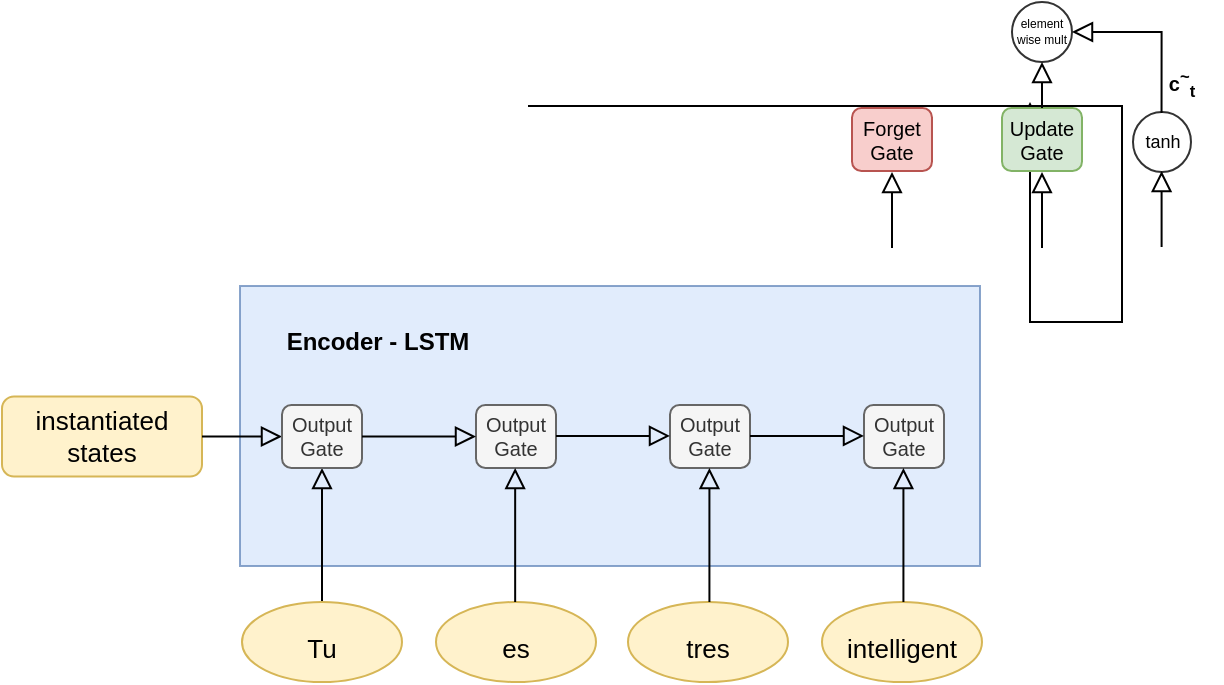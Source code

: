 <mxfile version="14.3.0" type="github">
  <diagram id="3f_s-jwOlLiw3ekH4LFg" name="Page-1">
    <mxGraphModel dx="652" dy="391" grid="1" gridSize="10" guides="1" tooltips="1" connect="1" arrows="1" fold="1" page="1" pageScale="1" pageWidth="1200" pageHeight="1600" math="0" shadow="0">
      <root>
        <mxCell id="0" />
        <mxCell id="1" parent="0" />
        <mxCell id="AeqN3ozY2u7MsNfRUxQ7-1" value="" style="rounded=0;whiteSpace=wrap;html=1;fillColor=#dae8fc;strokeColor=#6c8ebf;opacity=80;" vertex="1" parent="1">
          <mxGeometry x="199" y="322" width="370" height="140" as="geometry" />
        </mxCell>
        <mxCell id="AeqN3ozY2u7MsNfRUxQ7-3" value="" style="rounded=0;html=1;jettySize=auto;orthogonalLoop=1;fontSize=11;endArrow=block;endFill=0;endSize=8;strokeWidth=1;shadow=0;labelBackgroundColor=none;edgeStyle=orthogonalEdgeStyle;exitX=0.5;exitY=0;exitDx=0;exitDy=0;entryX=0.5;entryY=1;entryDx=0;entryDy=0;" edge="1" parent="1" source="AeqN3ozY2u7MsNfRUxQ7-5" target="AeqN3ozY2u7MsNfRUxQ7-34">
          <mxGeometry x="0.333" y="20" relative="1" as="geometry">
            <mxPoint as="offset" />
            <mxPoint x="240" y="409.03" as="sourcePoint" />
            <mxPoint x="240.0" y="416.5" as="targetPoint" />
            <Array as="points" />
          </mxGeometry>
        </mxCell>
        <mxCell id="AeqN3ozY2u7MsNfRUxQ7-5" value="&lt;font style=&quot;line-height: 0%&quot;&gt;&lt;sub&gt;&lt;span style=&quot;font-size: 13px&quot;&gt;Tu&lt;/span&gt;&lt;br&gt;&lt;/sub&gt;&lt;/font&gt;" style="ellipse;whiteSpace=wrap;html=1;fillColor=#fff2cc;strokeColor=#d6b656;" vertex="1" parent="1">
          <mxGeometry x="200" y="480" width="80" height="40" as="geometry" />
        </mxCell>
        <mxCell id="AeqN3ozY2u7MsNfRUxQ7-6" value="" style="rounded=0;html=1;jettySize=auto;orthogonalLoop=1;fontSize=11;endArrow=block;endFill=0;endSize=8;strokeWidth=1;shadow=0;labelBackgroundColor=none;edgeStyle=orthogonalEdgeStyle;exitX=0.5;exitY=0;exitDx=0;exitDy=0;entryX=0.5;entryY=1;entryDx=0;entryDy=0;" edge="1" parent="1" source="AeqN3ozY2u7MsNfRUxQ7-38">
          <mxGeometry x="0.333" y="20" relative="1" as="geometry">
            <mxPoint as="offset" />
            <mxPoint x="343.0" y="232" as="sourcePoint" />
            <mxPoint x="594" y="230" as="targetPoint" />
            <Array as="points">
              <mxPoint x="640" y="340" />
              <mxPoint x="594" y="340" />
            </Array>
          </mxGeometry>
        </mxCell>
        <mxCell id="AeqN3ozY2u7MsNfRUxQ7-8" value="&lt;span style=&quot;font-size: 13px&quot;&gt;instantiated&lt;br&gt;states&lt;br&gt;&lt;/span&gt;" style="rounded=1;whiteSpace=wrap;html=1;fontSize=12;glass=0;strokeWidth=1;shadow=0;fillColor=#fff2cc;strokeColor=#d6b656;" vertex="1" parent="1">
          <mxGeometry x="80" y="377.25" width="100" height="40" as="geometry" />
        </mxCell>
        <mxCell id="AeqN3ozY2u7MsNfRUxQ7-10" value="Encoder - LSTM" style="text;html=1;strokeColor=none;fillColor=none;align=center;verticalAlign=middle;whiteSpace=wrap;rounded=0;opacity=80;fontStyle=1" vertex="1" parent="1">
          <mxGeometry x="208" y="340" width="120" height="20" as="geometry" />
        </mxCell>
        <mxCell id="AeqN3ozY2u7MsNfRUxQ7-13" value="" style="edgeStyle=orthogonalEdgeStyle;rounded=0;html=1;jettySize=auto;orthogonalLoop=1;fontSize=11;endArrow=block;endFill=0;endSize=8;strokeWidth=1;shadow=0;labelBackgroundColor=none;entryX=0;entryY=0.5;entryDx=0;entryDy=0;exitX=1;exitY=0.5;exitDx=0;exitDy=0;" edge="1" parent="1" source="AeqN3ozY2u7MsNfRUxQ7-8" target="AeqN3ozY2u7MsNfRUxQ7-34">
          <mxGeometry y="10" relative="1" as="geometry">
            <mxPoint as="offset" />
            <mxPoint x="255.0" y="401.5" as="sourcePoint" />
            <mxPoint x="845" y="303" as="targetPoint" />
            <Array as="points" />
          </mxGeometry>
        </mxCell>
        <mxCell id="AeqN3ozY2u7MsNfRUxQ7-14" value="" style="rounded=0;html=1;jettySize=auto;orthogonalLoop=1;fontSize=11;endArrow=block;endFill=0;endSize=8;strokeWidth=1;shadow=0;labelBackgroundColor=none;edgeStyle=orthogonalEdgeStyle;exitX=0.5;exitY=0;exitDx=0;exitDy=0;" edge="1" parent="1">
          <mxGeometry x="0.333" y="20" relative="1" as="geometry">
            <mxPoint as="offset" />
            <mxPoint x="525" y="303" as="sourcePoint" />
            <mxPoint x="525" y="265" as="targetPoint" />
            <Array as="points">
              <mxPoint x="525" y="265" />
            </Array>
          </mxGeometry>
        </mxCell>
        <mxCell id="AeqN3ozY2u7MsNfRUxQ7-15" value="Forget Gate" style="rounded=1;whiteSpace=wrap;html=1;fillColor=#f8cecc;strokeColor=#b85450;fontSize=10;" vertex="1" parent="1">
          <mxGeometry x="505" y="233" width="40" height="31.5" as="geometry" />
        </mxCell>
        <mxCell id="AeqN3ozY2u7MsNfRUxQ7-16" value="" style="rounded=0;html=1;jettySize=auto;orthogonalLoop=1;fontSize=11;endArrow=block;endFill=0;endSize=8;strokeWidth=1;shadow=0;labelBackgroundColor=none;edgeStyle=orthogonalEdgeStyle;exitX=0.5;exitY=0;exitDx=0;exitDy=0;" edge="1" parent="1">
          <mxGeometry x="0.333" y="20" relative="1" as="geometry">
            <mxPoint as="offset" />
            <mxPoint x="600" y="303" as="sourcePoint" />
            <mxPoint x="600" y="265" as="targetPoint" />
            <Array as="points">
              <mxPoint x="600" y="265" />
            </Array>
          </mxGeometry>
        </mxCell>
        <mxCell id="AeqN3ozY2u7MsNfRUxQ7-17" value="Update&lt;br style=&quot;font-size: 10px;&quot;&gt;Gate" style="rounded=1;whiteSpace=wrap;html=1;fillColor=#d5e8d4;strokeColor=#82b366;fontSize=10;" vertex="1" parent="1">
          <mxGeometry x="580" y="233" width="40" height="31.5" as="geometry" />
        </mxCell>
        <mxCell id="AeqN3ozY2u7MsNfRUxQ7-20" value="tanh" style="ellipse;whiteSpace=wrap;html=1;aspect=fixed;opacity=80;fontSize=9;direction=south;" vertex="1" parent="1">
          <mxGeometry x="645.5" y="235" width="29" height="30" as="geometry" />
        </mxCell>
        <mxCell id="AeqN3ozY2u7MsNfRUxQ7-21" value="" style="rounded=0;html=1;jettySize=auto;orthogonalLoop=1;fontSize=11;endArrow=block;endFill=0;endSize=8;strokeWidth=1;shadow=0;labelBackgroundColor=none;edgeStyle=orthogonalEdgeStyle;exitX=0.5;exitY=0;exitDx=0;exitDy=0;" edge="1" parent="1">
          <mxGeometry x="0.333" y="20" relative="1" as="geometry">
            <mxPoint as="offset" />
            <mxPoint x="659.8" y="302.5" as="sourcePoint" />
            <mxPoint x="659.83" y="264.5" as="targetPoint" />
            <Array as="points">
              <mxPoint x="659.83" y="264.5" />
            </Array>
          </mxGeometry>
        </mxCell>
        <mxCell id="AeqN3ozY2u7MsNfRUxQ7-22" value="" style="rounded=0;html=1;jettySize=auto;orthogonalLoop=1;fontSize=11;endArrow=block;endFill=0;endSize=8;strokeWidth=1;shadow=0;labelBackgroundColor=none;edgeStyle=orthogonalEdgeStyle;exitX=0.5;exitY=0;exitDx=0;exitDy=0;entryX=1;entryY=0.5;entryDx=0;entryDy=0;" edge="1" parent="1" target="AeqN3ozY2u7MsNfRUxQ7-24">
          <mxGeometry x="0.333" y="20" relative="1" as="geometry">
            <mxPoint as="offset" />
            <mxPoint x="659.77" y="235.5" as="sourcePoint" />
            <mxPoint x="659.77" y="197.5" as="targetPoint" />
            <Array as="points">
              <mxPoint x="660" y="195" />
            </Array>
          </mxGeometry>
        </mxCell>
        <mxCell id="AeqN3ozY2u7MsNfRUxQ7-23" value="c&lt;sup&gt;~&lt;/sup&gt;&lt;sub&gt;t&lt;/sub&gt;" style="text;html=1;strokeColor=none;fillColor=none;align=center;verticalAlign=middle;whiteSpace=wrap;rounded=0;fontSize=10;fontStyle=1" vertex="1" parent="1">
          <mxGeometry x="650" y="210" width="40" height="20" as="geometry" />
        </mxCell>
        <mxCell id="AeqN3ozY2u7MsNfRUxQ7-24" value="element wise mult" style="ellipse;whiteSpace=wrap;html=1;aspect=fixed;opacity=80;fontSize=6;" vertex="1" parent="1">
          <mxGeometry x="585" y="180" width="30" height="30" as="geometry" />
        </mxCell>
        <mxCell id="AeqN3ozY2u7MsNfRUxQ7-25" value="" style="rounded=0;html=1;jettySize=auto;orthogonalLoop=1;fontSize=11;endArrow=block;endFill=0;endSize=8;strokeWidth=1;shadow=0;labelBackgroundColor=none;edgeStyle=orthogonalEdgeStyle;entryX=0.5;entryY=1;entryDx=0;entryDy=0;" edge="1" parent="1" target="AeqN3ozY2u7MsNfRUxQ7-24">
          <mxGeometry x="0.333" y="20" relative="1" as="geometry">
            <mxPoint as="offset" />
            <mxPoint x="600" y="233" as="sourcePoint" />
            <mxPoint x="610" y="275" as="targetPoint" />
            <Array as="points">
              <mxPoint x="600" y="233" />
            </Array>
          </mxGeometry>
        </mxCell>
        <mxCell id="AeqN3ozY2u7MsNfRUxQ7-34" value="Output&lt;br style=&quot;font-size: 10px&quot;&gt;Gate" style="rounded=1;whiteSpace=wrap;html=1;fillColor=#f5f5f5;strokeColor=#666666;fontSize=10;fontColor=#333333;" vertex="1" parent="1">
          <mxGeometry x="220" y="381.5" width="40" height="31.5" as="geometry" />
        </mxCell>
        <mxCell id="AeqN3ozY2u7MsNfRUxQ7-46" value="&lt;font style=&quot;line-height: 0%&quot;&gt;&lt;sub&gt;&lt;span style=&quot;font-size: 13px&quot;&gt;es&lt;/span&gt;&lt;br&gt;&lt;/sub&gt;&lt;/font&gt;" style="ellipse;whiteSpace=wrap;html=1;fillColor=#fff2cc;strokeColor=#d6b656;" vertex="1" parent="1">
          <mxGeometry x="297" y="480" width="80" height="40" as="geometry" />
        </mxCell>
        <mxCell id="AeqN3ozY2u7MsNfRUxQ7-47" value="&lt;font style=&quot;line-height: 0%&quot;&gt;&lt;sub&gt;&lt;span style=&quot;font-size: 13px&quot;&gt;tres&lt;/span&gt;&lt;br&gt;&lt;/sub&gt;&lt;/font&gt;" style="ellipse;whiteSpace=wrap;html=1;fillColor=#fff2cc;strokeColor=#d6b656;" vertex="1" parent="1">
          <mxGeometry x="393" y="480" width="80" height="40" as="geometry" />
        </mxCell>
        <mxCell id="AeqN3ozY2u7MsNfRUxQ7-48" value="&lt;font style=&quot;line-height: 0%&quot;&gt;&lt;sub&gt;&lt;span style=&quot;font-size: 13px&quot;&gt;intelligent&lt;/span&gt;&lt;br&gt;&lt;/sub&gt;&lt;/font&gt;" style="ellipse;whiteSpace=wrap;html=1;fillColor=#fff2cc;strokeColor=#d6b656;" vertex="1" parent="1">
          <mxGeometry x="490" y="480" width="80" height="40" as="geometry" />
        </mxCell>
        <mxCell id="AeqN3ozY2u7MsNfRUxQ7-50" value="Output&lt;br style=&quot;font-size: 10px&quot;&gt;Gate" style="rounded=1;whiteSpace=wrap;html=1;fillColor=#f5f5f5;strokeColor=#666666;fontSize=10;fontColor=#333333;" vertex="1" parent="1">
          <mxGeometry x="317" y="381.5" width="40" height="31.5" as="geometry" />
        </mxCell>
        <mxCell id="AeqN3ozY2u7MsNfRUxQ7-51" value="Output&lt;br style=&quot;font-size: 10px&quot;&gt;Gate" style="rounded=1;whiteSpace=wrap;html=1;fillColor=#f5f5f5;strokeColor=#666666;fontSize=10;fontColor=#333333;" vertex="1" parent="1">
          <mxGeometry x="414" y="381.5" width="40" height="31.5" as="geometry" />
        </mxCell>
        <mxCell id="AeqN3ozY2u7MsNfRUxQ7-52" value="Output&lt;br style=&quot;font-size: 10px&quot;&gt;Gate" style="rounded=1;whiteSpace=wrap;html=1;fillColor=#f5f5f5;strokeColor=#666666;fontSize=10;fontColor=#333333;" vertex="1" parent="1">
          <mxGeometry x="511" y="381.5" width="40" height="31.5" as="geometry" />
        </mxCell>
        <mxCell id="AeqN3ozY2u7MsNfRUxQ7-53" value="" style="rounded=0;html=1;jettySize=auto;orthogonalLoop=1;fontSize=11;endArrow=block;endFill=0;endSize=8;strokeWidth=1;shadow=0;labelBackgroundColor=none;edgeStyle=orthogonalEdgeStyle;exitX=0.5;exitY=0;exitDx=0;exitDy=0;entryX=0.5;entryY=1;entryDx=0;entryDy=0;" edge="1" parent="1">
          <mxGeometry x="0.333" y="20" relative="1" as="geometry">
            <mxPoint as="offset" />
            <mxPoint x="336.58" y="480.0" as="sourcePoint" />
            <mxPoint x="336.58" y="413" as="targetPoint" />
            <Array as="points" />
          </mxGeometry>
        </mxCell>
        <mxCell id="AeqN3ozY2u7MsNfRUxQ7-54" value="" style="rounded=0;html=1;jettySize=auto;orthogonalLoop=1;fontSize=11;endArrow=block;endFill=0;endSize=8;strokeWidth=1;shadow=0;labelBackgroundColor=none;edgeStyle=orthogonalEdgeStyle;exitX=0.5;exitY=0;exitDx=0;exitDy=0;entryX=0.5;entryY=1;entryDx=0;entryDy=0;" edge="1" parent="1">
          <mxGeometry x="0.333" y="20" relative="1" as="geometry">
            <mxPoint as="offset" />
            <mxPoint x="433.71" y="480.0" as="sourcePoint" />
            <mxPoint x="433.71" y="413" as="targetPoint" />
            <Array as="points" />
          </mxGeometry>
        </mxCell>
        <mxCell id="AeqN3ozY2u7MsNfRUxQ7-55" value="" style="rounded=0;html=1;jettySize=auto;orthogonalLoop=1;fontSize=11;endArrow=block;endFill=0;endSize=8;strokeWidth=1;shadow=0;labelBackgroundColor=none;edgeStyle=orthogonalEdgeStyle;exitX=0.5;exitY=0;exitDx=0;exitDy=0;entryX=0.5;entryY=1;entryDx=0;entryDy=0;" edge="1" parent="1">
          <mxGeometry x="0.333" y="20" relative="1" as="geometry">
            <mxPoint as="offset" />
            <mxPoint x="530.71" y="480.0" as="sourcePoint" />
            <mxPoint x="530.71" y="413" as="targetPoint" />
            <Array as="points" />
          </mxGeometry>
        </mxCell>
        <mxCell id="AeqN3ozY2u7MsNfRUxQ7-56" value="" style="edgeStyle=orthogonalEdgeStyle;rounded=0;html=1;jettySize=auto;orthogonalLoop=1;fontSize=11;endArrow=block;endFill=0;endSize=8;strokeWidth=1;shadow=0;labelBackgroundColor=none;entryX=0;entryY=0.5;entryDx=0;entryDy=0;" edge="1" parent="1" source="AeqN3ozY2u7MsNfRUxQ7-34" target="AeqN3ozY2u7MsNfRUxQ7-50">
          <mxGeometry y="10" relative="1" as="geometry">
            <mxPoint as="offset" />
            <mxPoint x="260" y="397" as="sourcePoint" />
            <mxPoint x="300.0" y="396.96" as="targetPoint" />
            <Array as="points" />
          </mxGeometry>
        </mxCell>
        <mxCell id="AeqN3ozY2u7MsNfRUxQ7-58" value="" style="edgeStyle=orthogonalEdgeStyle;rounded=0;html=1;jettySize=auto;orthogonalLoop=1;fontSize=11;endArrow=block;endFill=0;endSize=8;strokeWidth=1;shadow=0;labelBackgroundColor=none;entryX=0;entryY=0.5;entryDx=0;entryDy=0;" edge="1" parent="1">
          <mxGeometry y="10" relative="1" as="geometry">
            <mxPoint as="offset" />
            <mxPoint x="357" y="396.967" as="sourcePoint" />
            <mxPoint x="414" y="396.96" as="targetPoint" />
            <Array as="points" />
          </mxGeometry>
        </mxCell>
        <mxCell id="AeqN3ozY2u7MsNfRUxQ7-59" value="" style="edgeStyle=orthogonalEdgeStyle;rounded=0;html=1;jettySize=auto;orthogonalLoop=1;fontSize=11;endArrow=block;endFill=0;endSize=8;strokeWidth=1;shadow=0;labelBackgroundColor=none;entryX=0;entryY=0.5;entryDx=0;entryDy=0;" edge="1" parent="1">
          <mxGeometry y="10" relative="1" as="geometry">
            <mxPoint as="offset" />
            <mxPoint x="454" y="396.967" as="sourcePoint" />
            <mxPoint x="511" y="396.96" as="targetPoint" />
            <Array as="points" />
          </mxGeometry>
        </mxCell>
      </root>
    </mxGraphModel>
  </diagram>
</mxfile>
